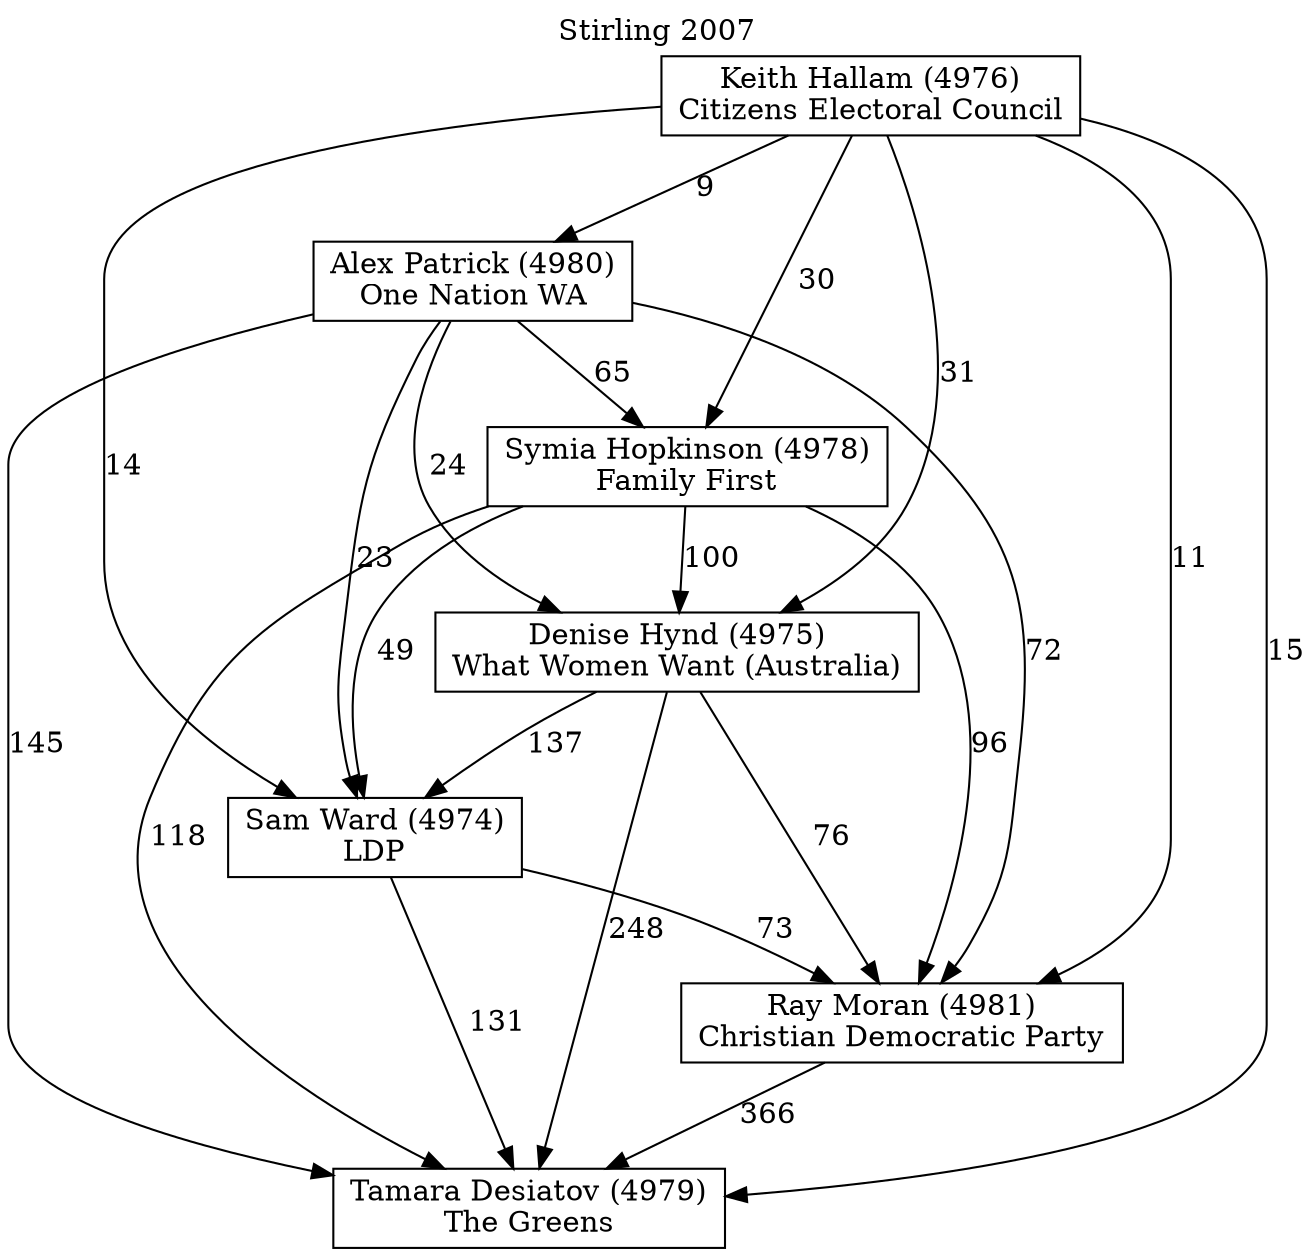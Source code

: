 // House preference flow
digraph "Tamara Desiatov (4979)_Stirling_2007" {
	graph [label="Stirling 2007" labelloc=t mclimit=10]
	node [shape=box]
	"Alex Patrick (4980)" [label="Alex Patrick (4980)
One Nation WA"]
	"Denise Hynd (4975)" [label="Denise Hynd (4975)
What Women Want (Australia)"]
	"Keith Hallam (4976)" [label="Keith Hallam (4976)
Citizens Electoral Council"]
	"Ray Moran (4981)" [label="Ray Moran (4981)
Christian Democratic Party"]
	"Sam Ward (4974)" [label="Sam Ward (4974)
LDP"]
	"Symia Hopkinson (4978)" [label="Symia Hopkinson (4978)
Family First"]
	"Tamara Desiatov (4979)" [label="Tamara Desiatov (4979)
The Greens"]
	"Alex Patrick (4980)" -> "Denise Hynd (4975)" [label=24]
	"Alex Patrick (4980)" -> "Ray Moran (4981)" [label=72]
	"Alex Patrick (4980)" -> "Sam Ward (4974)" [label=23]
	"Alex Patrick (4980)" -> "Symia Hopkinson (4978)" [label=65]
	"Alex Patrick (4980)" -> "Tamara Desiatov (4979)" [label=145]
	"Denise Hynd (4975)" -> "Ray Moran (4981)" [label=76]
	"Denise Hynd (4975)" -> "Sam Ward (4974)" [label=137]
	"Denise Hynd (4975)" -> "Tamara Desiatov (4979)" [label=248]
	"Keith Hallam (4976)" -> "Alex Patrick (4980)" [label=9]
	"Keith Hallam (4976)" -> "Denise Hynd (4975)" [label=31]
	"Keith Hallam (4976)" -> "Ray Moran (4981)" [label=11]
	"Keith Hallam (4976)" -> "Sam Ward (4974)" [label=14]
	"Keith Hallam (4976)" -> "Symia Hopkinson (4978)" [label=30]
	"Keith Hallam (4976)" -> "Tamara Desiatov (4979)" [label=15]
	"Ray Moran (4981)" -> "Tamara Desiatov (4979)" [label=366]
	"Sam Ward (4974)" -> "Ray Moran (4981)" [label=73]
	"Sam Ward (4974)" -> "Tamara Desiatov (4979)" [label=131]
	"Symia Hopkinson (4978)" -> "Denise Hynd (4975)" [label=100]
	"Symia Hopkinson (4978)" -> "Ray Moran (4981)" [label=96]
	"Symia Hopkinson (4978)" -> "Sam Ward (4974)" [label=49]
	"Symia Hopkinson (4978)" -> "Tamara Desiatov (4979)" [label=118]
}
